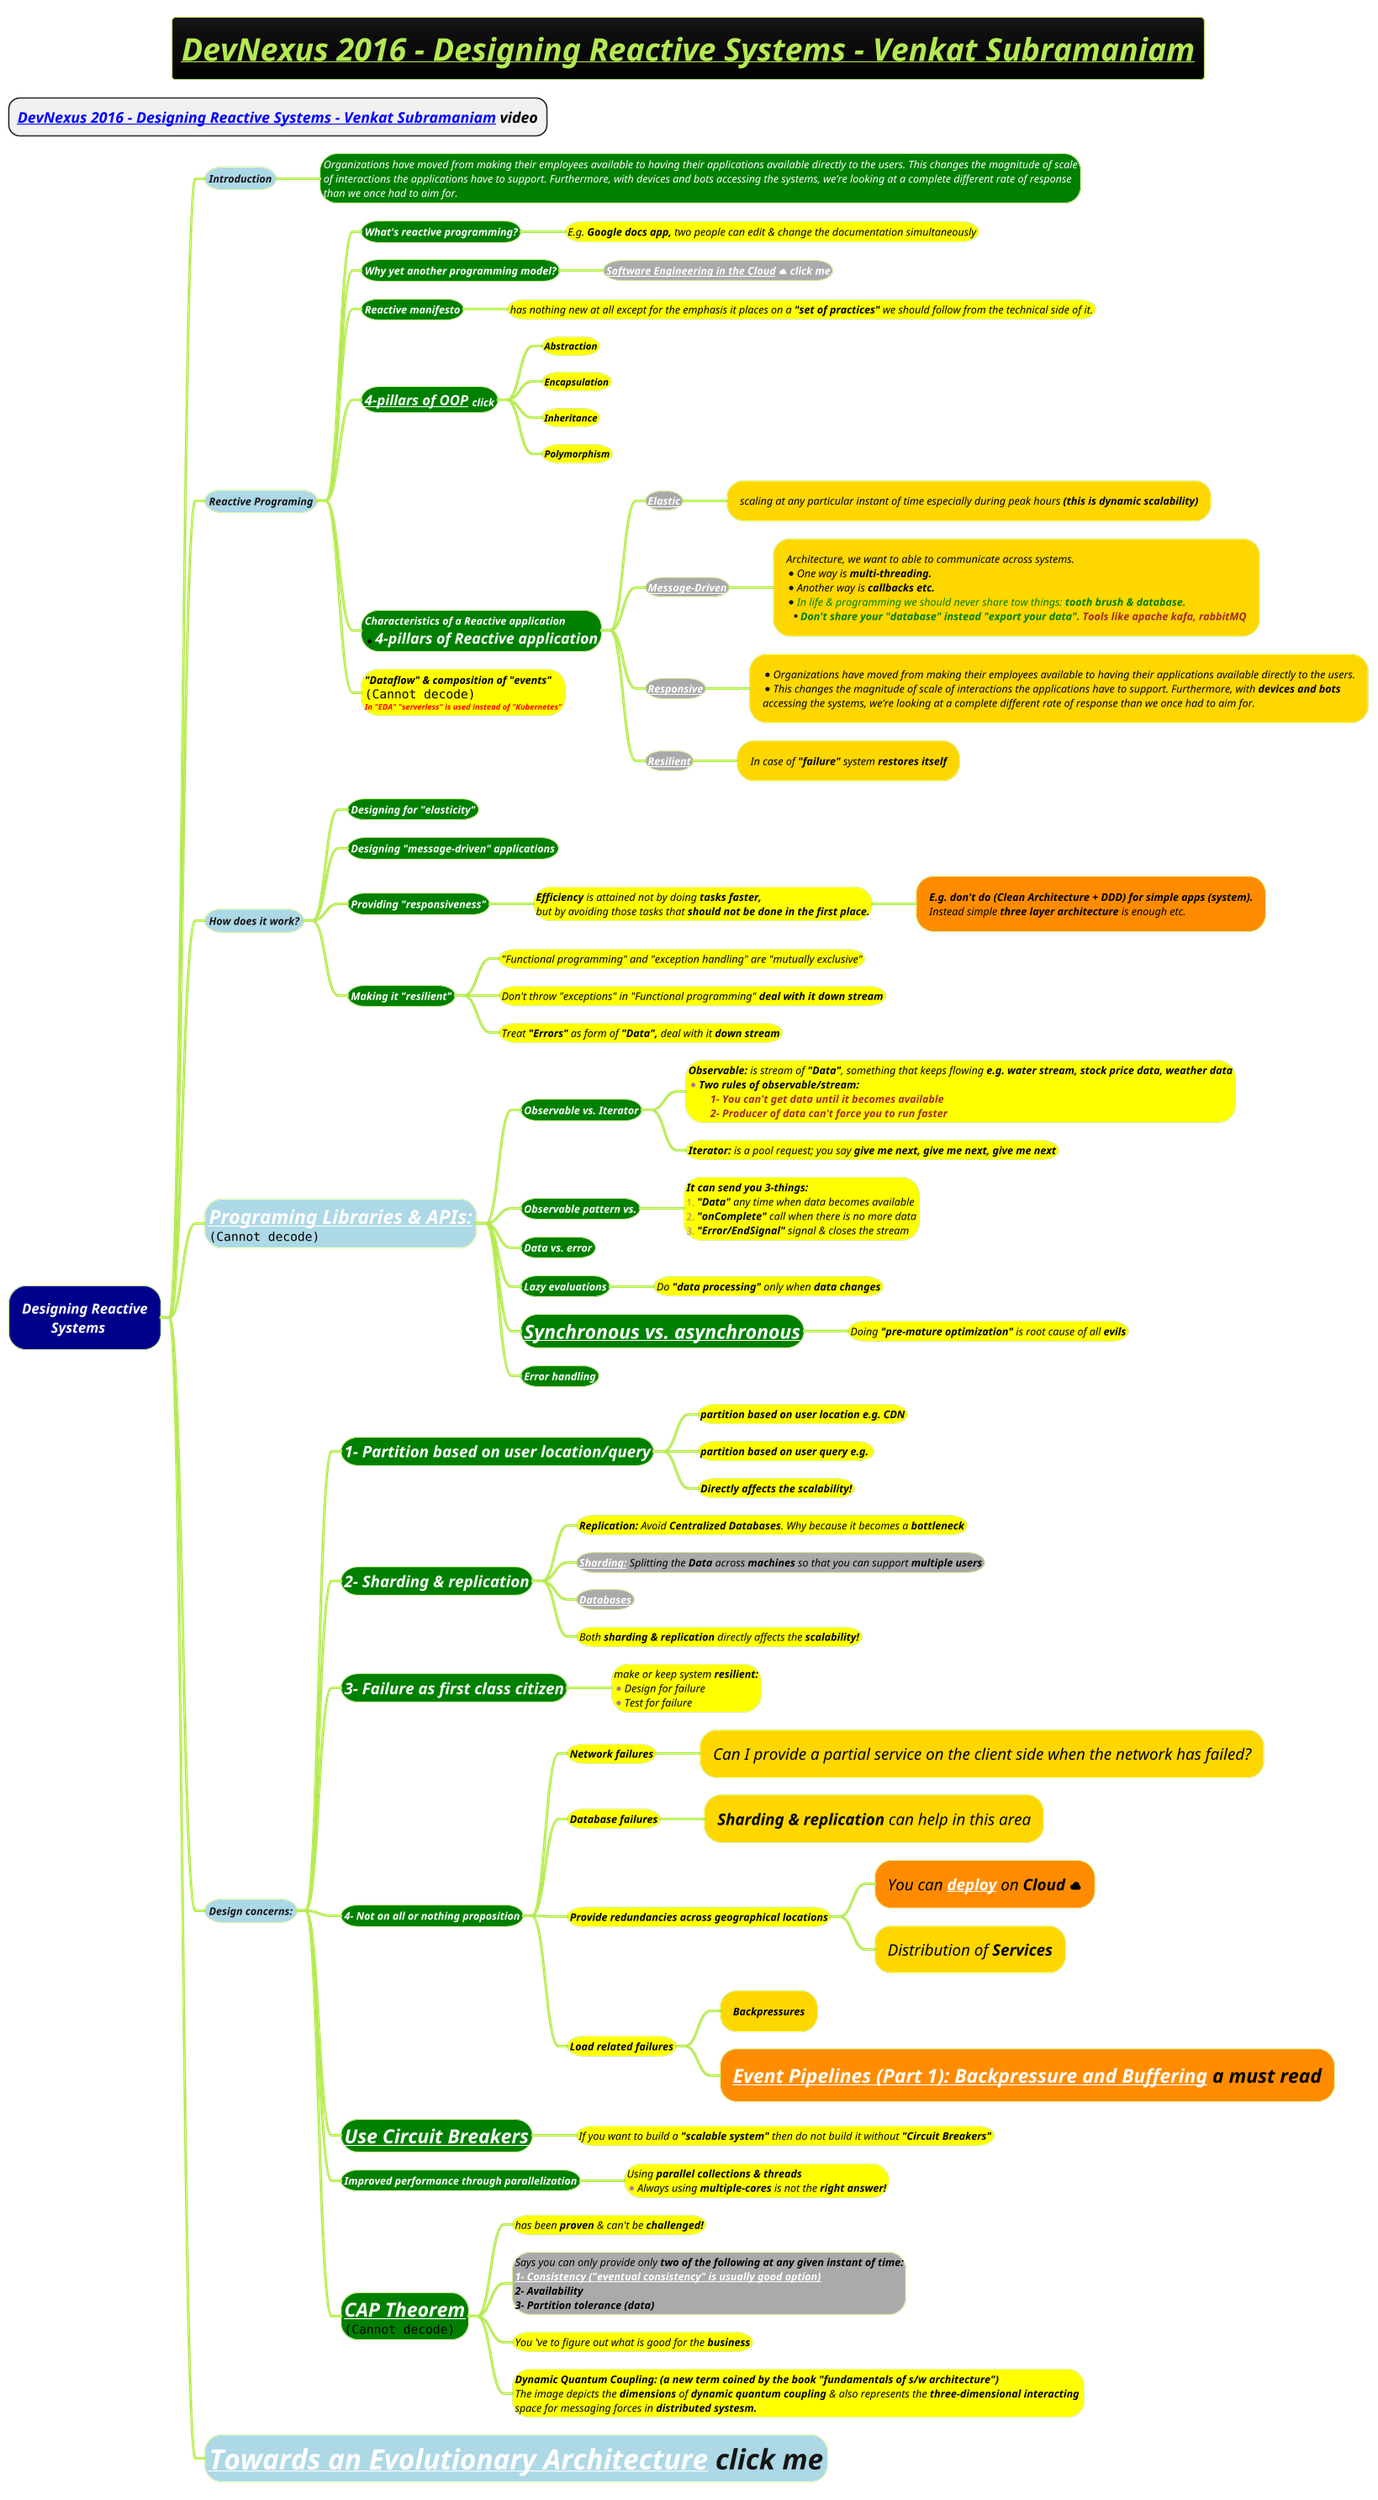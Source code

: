 @startmindmap
title =<i><b><u>DevNexus 2016 - Designing Reactive Systems - Venkat Subramaniam
* ===<i><b>[[https://www.youtube.com/watch?v=2k76zO2Q6vg&t=7003s&ab_channel=devnexus DevNexus 2016 - Designing Reactive Systems - Venkat Subramaniam]] video
!theme hacker

*[#darkblue] <color #white><i>Designing Reactive\n<i><color #white>\tSystems
**[#lightblue] <i><color #blac><size:12>Introduction
***[#green]:<i><color #white><size:12>Organizations have moved from making their employees available to having their applications available directly to the users. This changes the magnitude of scale
<i><color #white><size:12>of interactions the applications have to support. Furthermore, with devices and bots accessing the systems, we’re looking at a complete different rate of response
<i><color #white><size:12>than we once had to aim for.;

**[#lightblue] <i><color #blac><size:12>Reactive Programing
***[#green] <i><color #white><size:12><b>What's reactive programming?
****[#yellow] <i><color #black><size:12>E.g. **Google docs app,** two people can edit & change the documentation simultaneously
***[#green] <i><color #white><size:12><b>Why yet another programming model?
****[#a] <b><i><color #white><size:12>[[docs/3-programming-languages/Venkat-Subramaniam/images/img_271.png Software Engineering in the Cloud]] <&cloud> click me
***[#green] <i><color #white><size:12><b>Reactive manifesto
****[#yellow] <i><color #black><size:12>has nothing new at all except for the emphasis it places on a <b>"set of practices"</b> we should follow from the technical side of it.
***[#green] <i><color #white><size:12><i><color #white><size:16><b>[[docs/3-programming-languages/Venkat-Subramaniam/images/img_113.png 4-pillars of OOP]] <size:12>click
****[#yellow] <b><i><color #black><size:11>Abstraction
****[#yellow] <b><i><color #black><size:11>Encapsulation
****[#yellow] <b><i><color #black><size:11>Inheritance
****[#yellow] <b><i><color #black><size:11>Polymorphism
***[#green] <i><color #white><size:12><b>Characteristics of a Reactive application \n*<i><color #white><size:17><b>4-pillars of Reactive application
****[#a] <b><i><color #black><size:12>[[docs/3-programming-languages/architectural-characteristics/Elasticity.puml Elastic]]
*****[#gold] <i><color #black><size:12>scaling at any particular instant of time especially during peak hours <b>(this is dynamic scalability)
****[#a] <b><i><color #black><size:12>[[docs/3-programming-languages/Venkat-Subramaniam/Message-Driven.puml Message-Driven]]
*****[#gold]:<i><color #black><size:12>Architecture, we want to able to communicate across systems.
*<i><color #black><size:12>One way is <b>multi-threading.
*<i><color #black><size:12>Another way is <b>callbacks etc.
*<i><color #green><size:12>In life & programming we should never share tow things: <b>tooth brush & database.
**<i><color #green><size:12><b>Don't share your "database" instead "export your data". <color:brown>Tools like apache kafa, rabbitMQ;
****[#a] <b><i><color #black><size:12>[[docs/3-programming-languages/Venkat-Subramaniam/Responsiveness.puml Responsive]]
*****[#gold]:*<i><color #black><size:12>Organizations have moved from making their employees available to having their applications available directly to the users.
*<i><color #black><size:12>This changes the magnitude of scale of interactions the applications have to support. Furthermore, with <b>devices and bots
<i><color #black><size:12>accessing the systems, we’re looking at a complete different rate of response than we once had to aim for.;
****[#a] <b><i><color #black><size:12>[[docs/3-programming-languages/Venkat-Subramaniam/Resilient.puml Resilient]]
*****[#gold] <i><color #black><size:12>In case of **"failure"** system <b>restores itself
***[#yellow] <b><i><color #black><size:12>"Dataflow" & composition of "events"\n<img:images/img_272.png{scale=.35}>\n<b><i><color #red><size:9>In "EDA" "serverless" is used instead of "Kubernetes"
**[#lightblue] <i><color #blac><size:12>How does it work?
***[#green] <i><color #white><size:12><b>Designing for "elasticity"
***[#green] <i><color #white><size:12><b>Designing "message-driven" applications
***[#green] <i><color #white><size:12><b>Providing "responsiveness"
****[#yellow] <i><color #black><size:12><b>Efficiency</b> is attained not by doing <b>tasks faster,\n<i><color #black><size:12>but by avoiding those tasks that <b>should not be done in the first place.
*****[#darkorange] <i><color #black><size:12><b>E.g. don't do (Clean Architecture + DDD) for simple apps (system).\n<i><color #black><size:12>Instead simple **three layer architecture** is enough etc.
***[#green] <i><color #white><size:12><b>Making it "resilient"
****[#yellow] <i><color #black><size:12>"Functional programming" and "exception handling" are "mutually exclusive"
****[#yellow] <i><color #black><size:12>Don't throw "exceptions" in "Functional programming" <b>deal with it down stream
****[#yellow] <i><color #black><size:12>Treat <b>"Errors"</b> as form of <b>"Data",</b> deal with it <b>down stream
**[#lightblue] <i><color #blac><size:22>[[Reactive-Data-Stream.puml Programing Libraries & APIs:]]\n<img:images/img_270.png{scale=.5}>
***[#green] <i><color #white><size:12><b>Observable vs. Iterator
****[#yellow]:<i><color #black><size:12><b>Observable:</b> is stream of <b>"Data"</b>, something that keeps flowing <b>e.g. water stream, stock price data, weather data
*<i><color #black><size:12><b>Two rules of observable/stream:
<i><color #brown><size:12><b>\t1- You can't get data until it becomes available
<i><color #brown><size:12><b>\t2- Producer of data can't force you to run faster;
****[#yellow] <i><color #black><size:12><b>Iterator:</b> is a pool request; you say <b>give me next, give me next, give me next
***[#green] <i><color #white><size:12><b>Observable pattern vs.
****[#yellow]:<i><color #black><size:12><b>It can send you 3-things:</b>
#<i><color #black><size:12>**"Data"** any time when data becomes available
#<i><color #black><size:12>**"onComplete"** call when there is no more data
#<i><color #black><size:12>**"Error/EndSignal"** signal & closes the stream;

***[#green] <i><color #white><size:12><b>Data vs. error
***[#green] <i><color #white><size:12><b>Lazy evaluations
****[#yellow] <i><color #black><size:12>Do <b>"data processing"</b> only when <b>data changes
***[#green] <i><color #white><size:22><b>[[docs/3-programming-languages/Venkat-Subramaniam/Asynchronous-Programming-in-Java-Options-to-Choose-from.puml Synchronous vs. asynchronous]]
****[#yellow] <i><color #black><size:12>Doing <b>"pre-mature optimization"</b> is root cause of all <b>evils
***[#green] <i><color #white><size:12><b>Error handling
**[#lightblue] <i><color #blac><size:12>Design concerns:
***[#green] <i><color #white><size:18><b>1- Partition based on user location/query
****[#yellow] <i><color #black><size:12><b>partition based on user location e.g. CDN</b>
****[#yellow] <i><color #black><size:12><b>partition based on user query e.g. </b>
****[#yellow] <i><color #black><size:12><b>Directly affects the scalability!
***[#green] <i><color #white><size:18><b>2- Sharding & replication
****[#yellow] <i><color #black><size:12>**Replication:** Avoid <b>Centralized Databases</b>. Why because it becomes a <b>bottleneck
****[#a] <i><color #black><size:12>**[[docs/books/1-books-backlog/DBMS/Sharding.puml Sharding:]]** Splitting the <b>Data</b> across **machines** so that you can support <b>multiple users
****[#a] <i><color #black><size:12><b>[[docs/books/1-books-backlog/DBMS/Cardinality-vs-Multiplicity.puml Databases]]</b>
****[#yellow] <i><color #black><size:12>Both **sharding & replication** directly affects the <b>scalability!
***[#green] <i><color #white><size:18><b>3- Failure as first class citizen
****[#yellow] <i><color #black><size:12>make or keep system <b>resilient:\n*<i><color #black><size:12>Design for failure\n*<i><color #black><size:12>Test for failure
***[#green] <i><color #white><size:12><b>4- Not on all or nothing proposition
****[#yellow] <i><color #black><size:12><b>Network failures</b>
*****[#gold] <i><color #black><size:18>Can I provide a partial service on the client side when the network has failed?
****[#yellow] <i><color #black><size:12><b>Database failures</b>
*****[#gold] <i><color #black><size:18>**Sharding & replication** can help in this area
****[#yellow] <i><color #black><size:12><b>Provide redundancies across geographical locations</b>
*****[#darkorange] <i><color #black><size:18>You can **[[docs/3-programming-languages/architectural-characteristics/Deployability.puml deploy]]** on <b>Cloud <&cloud>
*****[#gold] <i><color #black><size:18>Distribution of <b>Services</b>
****[#yellow] <i><color #black><size:12><b>Load related failures</b>
*****[#gold] <i><color #black><size:12><b>Backpressures</b>
*****[#darkorange] <i><color #black><size:22><b>[[https://zendesk.engineering/event-pipelines-part-1-backpressure-and-buffering-1bba0ed3451e Event Pipelines (Part 1): Backpressure and Buffering]] a must read
***[#green] <i><color #white><size:22><b>[[docs/3-programming-languages/Venkat-Subramaniam/Circuit-Breaker.puml Use Circuit Breakers]]
****[#yellow] <i><color #black><size:12>If you want to build a <b>"scalable system"</b> then do not build it without <b>"Circuit Breakers"</b>
***[#green] <i><color #white><size:12><b>Improved performance through parallelization
****[#yellow] <i><color #black><size:12>Using <b>parallel collections & threads\n*<i><color #black><size:12>Always using **multiple-cores** is not the <b>right answer!
***[#green] <i><color #white><size:22><b>[[docs/books/1-books-backlog/DBMS/CAP-Theorem.puml CAP Theorem]]\n<img:images/img_45.png{scale=0.65}>
****[#yellow] <i><color #black><size:12>has been **proven** & can't be <b>challenged!
****[#a] <i><color #black><size:12>Says you can only provide only <b>two of the following at any given instant of time:\n<b><i><color #black><size:12>[[docs/books/1-books-backlog/DBMS/ACID-vs-BASE.puml 1- Consistency ("eventual consistency" is usually good option)]]\n<b><i><color #black><size:12>2- Availability\n<b><i><color #black><size:12>3- Partition tolerance (data)
****[#yellow] <i><color #black><size:12>You 've to figure out what is good for the <b>business
****[#yellow] <i><color #black><size:12><b>Dynamic Quantum Coupling: (a new term coined by the book "fundamentals of s/w architecture")\n<i><color #black><size:12>The image depicts the **dimensions** of **dynamic quantum coupling** & also represents the <b>three-dimensional interacting \n<i><color #black><size:12>space for messaging forces in <b>distributed systesm.
**[#lightblue] <i><color #blac><size:32>[[docs/3-programming-languages/Venkat-Subramaniam/Towards-an-Evolutionary-Architecture.puml Towards an Evolutionary Architecture]] click me
@endmindmap
